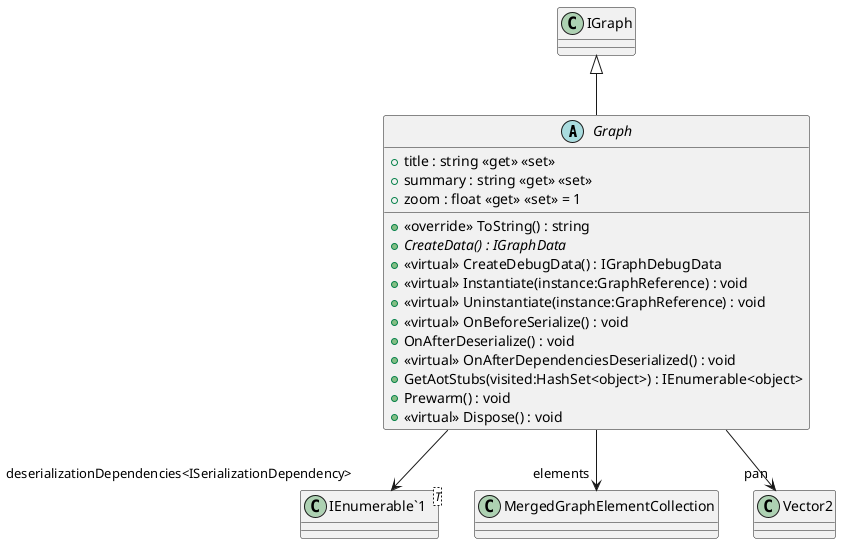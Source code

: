@startuml
abstract class Graph {
    + <<override>> ToString() : string
    + {abstract} CreateData() : IGraphData
    + <<virtual>> CreateDebugData() : IGraphDebugData
    + <<virtual>> Instantiate(instance:GraphReference) : void
    + <<virtual>> Uninstantiate(instance:GraphReference) : void
    + title : string <<get>> <<set>>
    + summary : string <<get>> <<set>>
    + zoom : float <<get>> <<set>> = 1
    + <<virtual>> OnBeforeSerialize() : void
    + OnAfterDeserialize() : void
    + <<virtual>> OnAfterDependenciesDeserialized() : void
    + GetAotStubs(visited:HashSet<object>) : IEnumerable<object>
    + Prewarm() : void
    + <<virtual>> Dispose() : void
}
class "IEnumerable`1"<T> {
}
IGraph <|-- Graph
Graph --> "elements" MergedGraphElementCollection
Graph --> "pan" Vector2
Graph --> "deserializationDependencies<ISerializationDependency>" "IEnumerable`1"
@enduml
